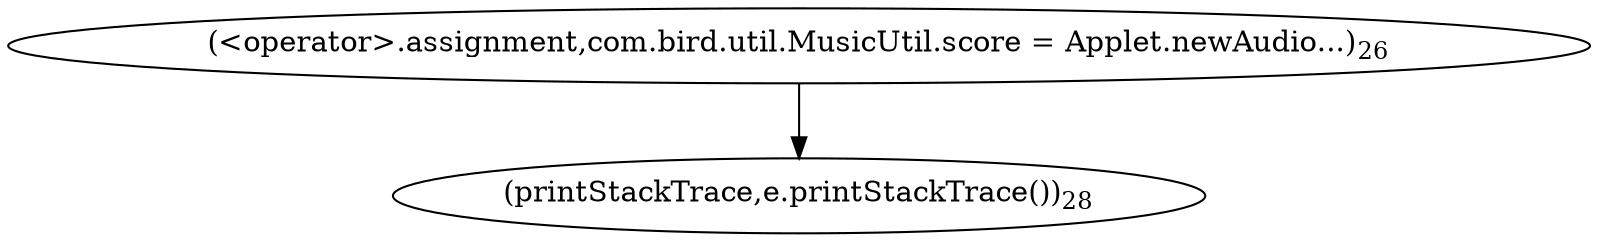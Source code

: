 digraph "load" {  
"62" [label = <(&lt;operator&gt;.assignment,com.bird.util.MusicUtil.score = Applet.newAudio...)<SUB>26</SUB>> ]
"80" [label = <(printStackTrace,e.printStackTrace())<SUB>28</SUB>> ]
  "62" -> "80" 
}
